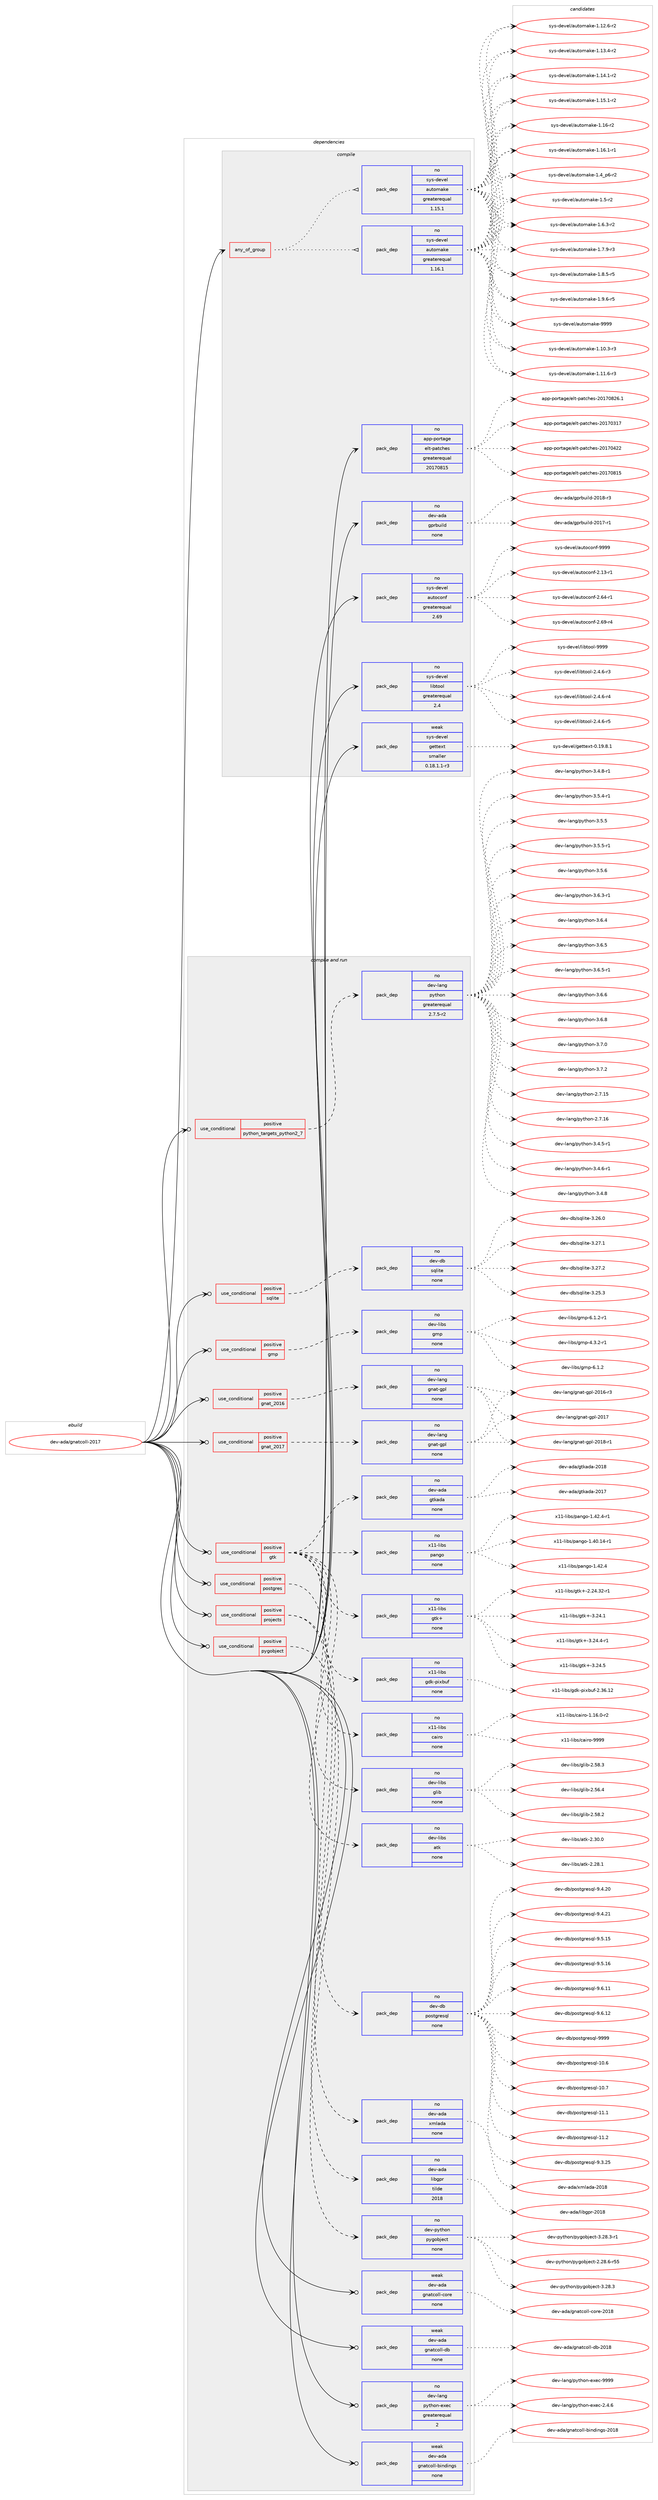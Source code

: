 digraph prolog {

# *************
# Graph options
# *************

newrank=true;
concentrate=true;
compound=true;
graph [rankdir=LR,fontname=Helvetica,fontsize=10,ranksep=1.5];#, ranksep=2.5, nodesep=0.2];
edge  [arrowhead=vee];
node  [fontname=Helvetica,fontsize=10];

# **********
# The ebuild
# **********

subgraph cluster_leftcol {
color=gray;
rank=same;
label=<<i>ebuild</i>>;
id [label="dev-ada/gnatcoll-2017", color=red, width=4, href="../dev-ada/gnatcoll-2017.svg"];
}

# ****************
# The dependencies
# ****************

subgraph cluster_midcol {
color=gray;
label=<<i>dependencies</i>>;
subgraph cluster_compile {
fillcolor="#eeeeee";
style=filled;
label=<<i>compile</i>>;
subgraph any20304 {
dependency1316646 [label=<<TABLE BORDER="0" CELLBORDER="1" CELLSPACING="0" CELLPADDING="4"><TR><TD CELLPADDING="10">any_of_group</TD></TR></TABLE>>, shape=none, color=red];subgraph pack939356 {
dependency1316647 [label=<<TABLE BORDER="0" CELLBORDER="1" CELLSPACING="0" CELLPADDING="4" WIDTH="220"><TR><TD ROWSPAN="6" CELLPADDING="30">pack_dep</TD></TR><TR><TD WIDTH="110">no</TD></TR><TR><TD>sys-devel</TD></TR><TR><TD>automake</TD></TR><TR><TD>greaterequal</TD></TR><TR><TD>1.16.1</TD></TR></TABLE>>, shape=none, color=blue];
}
dependency1316646:e -> dependency1316647:w [weight=20,style="dotted",arrowhead="oinv"];
subgraph pack939357 {
dependency1316648 [label=<<TABLE BORDER="0" CELLBORDER="1" CELLSPACING="0" CELLPADDING="4" WIDTH="220"><TR><TD ROWSPAN="6" CELLPADDING="30">pack_dep</TD></TR><TR><TD WIDTH="110">no</TD></TR><TR><TD>sys-devel</TD></TR><TR><TD>automake</TD></TR><TR><TD>greaterequal</TD></TR><TR><TD>1.15.1</TD></TR></TABLE>>, shape=none, color=blue];
}
dependency1316646:e -> dependency1316648:w [weight=20,style="dotted",arrowhead="oinv"];
}
id:e -> dependency1316646:w [weight=20,style="solid",arrowhead="vee"];
subgraph pack939358 {
dependency1316649 [label=<<TABLE BORDER="0" CELLBORDER="1" CELLSPACING="0" CELLPADDING="4" WIDTH="220"><TR><TD ROWSPAN="6" CELLPADDING="30">pack_dep</TD></TR><TR><TD WIDTH="110">no</TD></TR><TR><TD>app-portage</TD></TR><TR><TD>elt-patches</TD></TR><TR><TD>greaterequal</TD></TR><TR><TD>20170815</TD></TR></TABLE>>, shape=none, color=blue];
}
id:e -> dependency1316649:w [weight=20,style="solid",arrowhead="vee"];
subgraph pack939359 {
dependency1316650 [label=<<TABLE BORDER="0" CELLBORDER="1" CELLSPACING="0" CELLPADDING="4" WIDTH="220"><TR><TD ROWSPAN="6" CELLPADDING="30">pack_dep</TD></TR><TR><TD WIDTH="110">no</TD></TR><TR><TD>dev-ada</TD></TR><TR><TD>gprbuild</TD></TR><TR><TD>none</TD></TR><TR><TD></TD></TR></TABLE>>, shape=none, color=blue];
}
id:e -> dependency1316650:w [weight=20,style="solid",arrowhead="vee"];
subgraph pack939360 {
dependency1316651 [label=<<TABLE BORDER="0" CELLBORDER="1" CELLSPACING="0" CELLPADDING="4" WIDTH="220"><TR><TD ROWSPAN="6" CELLPADDING="30">pack_dep</TD></TR><TR><TD WIDTH="110">no</TD></TR><TR><TD>sys-devel</TD></TR><TR><TD>autoconf</TD></TR><TR><TD>greaterequal</TD></TR><TR><TD>2.69</TD></TR></TABLE>>, shape=none, color=blue];
}
id:e -> dependency1316651:w [weight=20,style="solid",arrowhead="vee"];
subgraph pack939361 {
dependency1316652 [label=<<TABLE BORDER="0" CELLBORDER="1" CELLSPACING="0" CELLPADDING="4" WIDTH="220"><TR><TD ROWSPAN="6" CELLPADDING="30">pack_dep</TD></TR><TR><TD WIDTH="110">no</TD></TR><TR><TD>sys-devel</TD></TR><TR><TD>libtool</TD></TR><TR><TD>greaterequal</TD></TR><TR><TD>2.4</TD></TR></TABLE>>, shape=none, color=blue];
}
id:e -> dependency1316652:w [weight=20,style="solid",arrowhead="vee"];
subgraph pack939362 {
dependency1316653 [label=<<TABLE BORDER="0" CELLBORDER="1" CELLSPACING="0" CELLPADDING="4" WIDTH="220"><TR><TD ROWSPAN="6" CELLPADDING="30">pack_dep</TD></TR><TR><TD WIDTH="110">weak</TD></TR><TR><TD>sys-devel</TD></TR><TR><TD>gettext</TD></TR><TR><TD>smaller</TD></TR><TR><TD>0.18.1.1-r3</TD></TR></TABLE>>, shape=none, color=blue];
}
id:e -> dependency1316653:w [weight=20,style="solid",arrowhead="vee"];
}
subgraph cluster_compileandrun {
fillcolor="#eeeeee";
style=filled;
label=<<i>compile and run</i>>;
subgraph cond356436 {
dependency1316654 [label=<<TABLE BORDER="0" CELLBORDER="1" CELLSPACING="0" CELLPADDING="4"><TR><TD ROWSPAN="3" CELLPADDING="10">use_conditional</TD></TR><TR><TD>positive</TD></TR><TR><TD>gmp</TD></TR></TABLE>>, shape=none, color=red];
subgraph pack939363 {
dependency1316655 [label=<<TABLE BORDER="0" CELLBORDER="1" CELLSPACING="0" CELLPADDING="4" WIDTH="220"><TR><TD ROWSPAN="6" CELLPADDING="30">pack_dep</TD></TR><TR><TD WIDTH="110">no</TD></TR><TR><TD>dev-libs</TD></TR><TR><TD>gmp</TD></TR><TR><TD>none</TD></TR><TR><TD></TD></TR></TABLE>>, shape=none, color=blue];
}
dependency1316654:e -> dependency1316655:w [weight=20,style="dashed",arrowhead="vee"];
}
id:e -> dependency1316654:w [weight=20,style="solid",arrowhead="odotvee"];
subgraph cond356437 {
dependency1316656 [label=<<TABLE BORDER="0" CELLBORDER="1" CELLSPACING="0" CELLPADDING="4"><TR><TD ROWSPAN="3" CELLPADDING="10">use_conditional</TD></TR><TR><TD>positive</TD></TR><TR><TD>gnat_2016</TD></TR></TABLE>>, shape=none, color=red];
subgraph pack939364 {
dependency1316657 [label=<<TABLE BORDER="0" CELLBORDER="1" CELLSPACING="0" CELLPADDING="4" WIDTH="220"><TR><TD ROWSPAN="6" CELLPADDING="30">pack_dep</TD></TR><TR><TD WIDTH="110">no</TD></TR><TR><TD>dev-lang</TD></TR><TR><TD>gnat-gpl</TD></TR><TR><TD>none</TD></TR><TR><TD></TD></TR></TABLE>>, shape=none, color=blue];
}
dependency1316656:e -> dependency1316657:w [weight=20,style="dashed",arrowhead="vee"];
}
id:e -> dependency1316656:w [weight=20,style="solid",arrowhead="odotvee"];
subgraph cond356438 {
dependency1316658 [label=<<TABLE BORDER="0" CELLBORDER="1" CELLSPACING="0" CELLPADDING="4"><TR><TD ROWSPAN="3" CELLPADDING="10">use_conditional</TD></TR><TR><TD>positive</TD></TR><TR><TD>gnat_2017</TD></TR></TABLE>>, shape=none, color=red];
subgraph pack939365 {
dependency1316659 [label=<<TABLE BORDER="0" CELLBORDER="1" CELLSPACING="0" CELLPADDING="4" WIDTH="220"><TR><TD ROWSPAN="6" CELLPADDING="30">pack_dep</TD></TR><TR><TD WIDTH="110">no</TD></TR><TR><TD>dev-lang</TD></TR><TR><TD>gnat-gpl</TD></TR><TR><TD>none</TD></TR><TR><TD></TD></TR></TABLE>>, shape=none, color=blue];
}
dependency1316658:e -> dependency1316659:w [weight=20,style="dashed",arrowhead="vee"];
}
id:e -> dependency1316658:w [weight=20,style="solid",arrowhead="odotvee"];
subgraph cond356439 {
dependency1316660 [label=<<TABLE BORDER="0" CELLBORDER="1" CELLSPACING="0" CELLPADDING="4"><TR><TD ROWSPAN="3" CELLPADDING="10">use_conditional</TD></TR><TR><TD>positive</TD></TR><TR><TD>gtk</TD></TR></TABLE>>, shape=none, color=red];
subgraph pack939366 {
dependency1316661 [label=<<TABLE BORDER="0" CELLBORDER="1" CELLSPACING="0" CELLPADDING="4" WIDTH="220"><TR><TD ROWSPAN="6" CELLPADDING="30">pack_dep</TD></TR><TR><TD WIDTH="110">no</TD></TR><TR><TD>dev-ada</TD></TR><TR><TD>gtkada</TD></TR><TR><TD>none</TD></TR><TR><TD></TD></TR></TABLE>>, shape=none, color=blue];
}
dependency1316660:e -> dependency1316661:w [weight=20,style="dashed",arrowhead="vee"];
subgraph pack939367 {
dependency1316662 [label=<<TABLE BORDER="0" CELLBORDER="1" CELLSPACING="0" CELLPADDING="4" WIDTH="220"><TR><TD ROWSPAN="6" CELLPADDING="30">pack_dep</TD></TR><TR><TD WIDTH="110">no</TD></TR><TR><TD>dev-libs</TD></TR><TR><TD>atk</TD></TR><TR><TD>none</TD></TR><TR><TD></TD></TR></TABLE>>, shape=none, color=blue];
}
dependency1316660:e -> dependency1316662:w [weight=20,style="dashed",arrowhead="vee"];
subgraph pack939368 {
dependency1316663 [label=<<TABLE BORDER="0" CELLBORDER="1" CELLSPACING="0" CELLPADDING="4" WIDTH="220"><TR><TD ROWSPAN="6" CELLPADDING="30">pack_dep</TD></TR><TR><TD WIDTH="110">no</TD></TR><TR><TD>dev-libs</TD></TR><TR><TD>glib</TD></TR><TR><TD>none</TD></TR><TR><TD></TD></TR></TABLE>>, shape=none, color=blue];
}
dependency1316660:e -> dependency1316663:w [weight=20,style="dashed",arrowhead="vee"];
subgraph pack939369 {
dependency1316664 [label=<<TABLE BORDER="0" CELLBORDER="1" CELLSPACING="0" CELLPADDING="4" WIDTH="220"><TR><TD ROWSPAN="6" CELLPADDING="30">pack_dep</TD></TR><TR><TD WIDTH="110">no</TD></TR><TR><TD>x11-libs</TD></TR><TR><TD>cairo</TD></TR><TR><TD>none</TD></TR><TR><TD></TD></TR></TABLE>>, shape=none, color=blue];
}
dependency1316660:e -> dependency1316664:w [weight=20,style="dashed",arrowhead="vee"];
subgraph pack939370 {
dependency1316665 [label=<<TABLE BORDER="0" CELLBORDER="1" CELLSPACING="0" CELLPADDING="4" WIDTH="220"><TR><TD ROWSPAN="6" CELLPADDING="30">pack_dep</TD></TR><TR><TD WIDTH="110">no</TD></TR><TR><TD>x11-libs</TD></TR><TR><TD>gdk-pixbuf</TD></TR><TR><TD>none</TD></TR><TR><TD></TD></TR></TABLE>>, shape=none, color=blue];
}
dependency1316660:e -> dependency1316665:w [weight=20,style="dashed",arrowhead="vee"];
subgraph pack939371 {
dependency1316666 [label=<<TABLE BORDER="0" CELLBORDER="1" CELLSPACING="0" CELLPADDING="4" WIDTH="220"><TR><TD ROWSPAN="6" CELLPADDING="30">pack_dep</TD></TR><TR><TD WIDTH="110">no</TD></TR><TR><TD>x11-libs</TD></TR><TR><TD>gtk+</TD></TR><TR><TD>none</TD></TR><TR><TD></TD></TR></TABLE>>, shape=none, color=blue];
}
dependency1316660:e -> dependency1316666:w [weight=20,style="dashed",arrowhead="vee"];
subgraph pack939372 {
dependency1316667 [label=<<TABLE BORDER="0" CELLBORDER="1" CELLSPACING="0" CELLPADDING="4" WIDTH="220"><TR><TD ROWSPAN="6" CELLPADDING="30">pack_dep</TD></TR><TR><TD WIDTH="110">no</TD></TR><TR><TD>x11-libs</TD></TR><TR><TD>pango</TD></TR><TR><TD>none</TD></TR><TR><TD></TD></TR></TABLE>>, shape=none, color=blue];
}
dependency1316660:e -> dependency1316667:w [weight=20,style="dashed",arrowhead="vee"];
}
id:e -> dependency1316660:w [weight=20,style="solid",arrowhead="odotvee"];
subgraph cond356440 {
dependency1316668 [label=<<TABLE BORDER="0" CELLBORDER="1" CELLSPACING="0" CELLPADDING="4"><TR><TD ROWSPAN="3" CELLPADDING="10">use_conditional</TD></TR><TR><TD>positive</TD></TR><TR><TD>postgres</TD></TR></TABLE>>, shape=none, color=red];
subgraph pack939373 {
dependency1316669 [label=<<TABLE BORDER="0" CELLBORDER="1" CELLSPACING="0" CELLPADDING="4" WIDTH="220"><TR><TD ROWSPAN="6" CELLPADDING="30">pack_dep</TD></TR><TR><TD WIDTH="110">no</TD></TR><TR><TD>dev-db</TD></TR><TR><TD>postgresql</TD></TR><TR><TD>none</TD></TR><TR><TD></TD></TR></TABLE>>, shape=none, color=blue];
}
dependency1316668:e -> dependency1316669:w [weight=20,style="dashed",arrowhead="vee"];
}
id:e -> dependency1316668:w [weight=20,style="solid",arrowhead="odotvee"];
subgraph cond356441 {
dependency1316670 [label=<<TABLE BORDER="0" CELLBORDER="1" CELLSPACING="0" CELLPADDING="4"><TR><TD ROWSPAN="3" CELLPADDING="10">use_conditional</TD></TR><TR><TD>positive</TD></TR><TR><TD>projects</TD></TR></TABLE>>, shape=none, color=red];
subgraph pack939374 {
dependency1316671 [label=<<TABLE BORDER="0" CELLBORDER="1" CELLSPACING="0" CELLPADDING="4" WIDTH="220"><TR><TD ROWSPAN="6" CELLPADDING="30">pack_dep</TD></TR><TR><TD WIDTH="110">no</TD></TR><TR><TD>dev-ada</TD></TR><TR><TD>libgpr</TD></TR><TR><TD>tilde</TD></TR><TR><TD>2018</TD></TR></TABLE>>, shape=none, color=blue];
}
dependency1316670:e -> dependency1316671:w [weight=20,style="dashed",arrowhead="vee"];
subgraph pack939375 {
dependency1316672 [label=<<TABLE BORDER="0" CELLBORDER="1" CELLSPACING="0" CELLPADDING="4" WIDTH="220"><TR><TD ROWSPAN="6" CELLPADDING="30">pack_dep</TD></TR><TR><TD WIDTH="110">no</TD></TR><TR><TD>dev-ada</TD></TR><TR><TD>xmlada</TD></TR><TR><TD>none</TD></TR><TR><TD></TD></TR></TABLE>>, shape=none, color=blue];
}
dependency1316670:e -> dependency1316672:w [weight=20,style="dashed",arrowhead="vee"];
}
id:e -> dependency1316670:w [weight=20,style="solid",arrowhead="odotvee"];
subgraph cond356442 {
dependency1316673 [label=<<TABLE BORDER="0" CELLBORDER="1" CELLSPACING="0" CELLPADDING="4"><TR><TD ROWSPAN="3" CELLPADDING="10">use_conditional</TD></TR><TR><TD>positive</TD></TR><TR><TD>pygobject</TD></TR></TABLE>>, shape=none, color=red];
subgraph pack939376 {
dependency1316674 [label=<<TABLE BORDER="0" CELLBORDER="1" CELLSPACING="0" CELLPADDING="4" WIDTH="220"><TR><TD ROWSPAN="6" CELLPADDING="30">pack_dep</TD></TR><TR><TD WIDTH="110">no</TD></TR><TR><TD>dev-python</TD></TR><TR><TD>pygobject</TD></TR><TR><TD>none</TD></TR><TR><TD></TD></TR></TABLE>>, shape=none, color=blue];
}
dependency1316673:e -> dependency1316674:w [weight=20,style="dashed",arrowhead="vee"];
}
id:e -> dependency1316673:w [weight=20,style="solid",arrowhead="odotvee"];
subgraph cond356443 {
dependency1316675 [label=<<TABLE BORDER="0" CELLBORDER="1" CELLSPACING="0" CELLPADDING="4"><TR><TD ROWSPAN="3" CELLPADDING="10">use_conditional</TD></TR><TR><TD>positive</TD></TR><TR><TD>python_targets_python2_7</TD></TR></TABLE>>, shape=none, color=red];
subgraph pack939377 {
dependency1316676 [label=<<TABLE BORDER="0" CELLBORDER="1" CELLSPACING="0" CELLPADDING="4" WIDTH="220"><TR><TD ROWSPAN="6" CELLPADDING="30">pack_dep</TD></TR><TR><TD WIDTH="110">no</TD></TR><TR><TD>dev-lang</TD></TR><TR><TD>python</TD></TR><TR><TD>greaterequal</TD></TR><TR><TD>2.7.5-r2</TD></TR></TABLE>>, shape=none, color=blue];
}
dependency1316675:e -> dependency1316676:w [weight=20,style="dashed",arrowhead="vee"];
}
id:e -> dependency1316675:w [weight=20,style="solid",arrowhead="odotvee"];
subgraph cond356444 {
dependency1316677 [label=<<TABLE BORDER="0" CELLBORDER="1" CELLSPACING="0" CELLPADDING="4"><TR><TD ROWSPAN="3" CELLPADDING="10">use_conditional</TD></TR><TR><TD>positive</TD></TR><TR><TD>sqlite</TD></TR></TABLE>>, shape=none, color=red];
subgraph pack939378 {
dependency1316678 [label=<<TABLE BORDER="0" CELLBORDER="1" CELLSPACING="0" CELLPADDING="4" WIDTH="220"><TR><TD ROWSPAN="6" CELLPADDING="30">pack_dep</TD></TR><TR><TD WIDTH="110">no</TD></TR><TR><TD>dev-db</TD></TR><TR><TD>sqlite</TD></TR><TR><TD>none</TD></TR><TR><TD></TD></TR></TABLE>>, shape=none, color=blue];
}
dependency1316677:e -> dependency1316678:w [weight=20,style="dashed",arrowhead="vee"];
}
id:e -> dependency1316677:w [weight=20,style="solid",arrowhead="odotvee"];
subgraph pack939379 {
dependency1316679 [label=<<TABLE BORDER="0" CELLBORDER="1" CELLSPACING="0" CELLPADDING="4" WIDTH="220"><TR><TD ROWSPAN="6" CELLPADDING="30">pack_dep</TD></TR><TR><TD WIDTH="110">no</TD></TR><TR><TD>dev-lang</TD></TR><TR><TD>python-exec</TD></TR><TR><TD>greaterequal</TD></TR><TR><TD>2</TD></TR></TABLE>>, shape=none, color=blue];
}
id:e -> dependency1316679:w [weight=20,style="solid",arrowhead="odotvee"];
subgraph pack939380 {
dependency1316680 [label=<<TABLE BORDER="0" CELLBORDER="1" CELLSPACING="0" CELLPADDING="4" WIDTH="220"><TR><TD ROWSPAN="6" CELLPADDING="30">pack_dep</TD></TR><TR><TD WIDTH="110">weak</TD></TR><TR><TD>dev-ada</TD></TR><TR><TD>gnatcoll-bindings</TD></TR><TR><TD>none</TD></TR><TR><TD></TD></TR></TABLE>>, shape=none, color=blue];
}
id:e -> dependency1316680:w [weight=20,style="solid",arrowhead="odotvee"];
subgraph pack939381 {
dependency1316681 [label=<<TABLE BORDER="0" CELLBORDER="1" CELLSPACING="0" CELLPADDING="4" WIDTH="220"><TR><TD ROWSPAN="6" CELLPADDING="30">pack_dep</TD></TR><TR><TD WIDTH="110">weak</TD></TR><TR><TD>dev-ada</TD></TR><TR><TD>gnatcoll-core</TD></TR><TR><TD>none</TD></TR><TR><TD></TD></TR></TABLE>>, shape=none, color=blue];
}
id:e -> dependency1316681:w [weight=20,style="solid",arrowhead="odotvee"];
subgraph pack939382 {
dependency1316682 [label=<<TABLE BORDER="0" CELLBORDER="1" CELLSPACING="0" CELLPADDING="4" WIDTH="220"><TR><TD ROWSPAN="6" CELLPADDING="30">pack_dep</TD></TR><TR><TD WIDTH="110">weak</TD></TR><TR><TD>dev-ada</TD></TR><TR><TD>gnatcoll-db</TD></TR><TR><TD>none</TD></TR><TR><TD></TD></TR></TABLE>>, shape=none, color=blue];
}
id:e -> dependency1316682:w [weight=20,style="solid",arrowhead="odotvee"];
}
subgraph cluster_run {
fillcolor="#eeeeee";
style=filled;
label=<<i>run</i>>;
}
}

# **************
# The candidates
# **************

subgraph cluster_choices {
rank=same;
color=gray;
label=<<i>candidates</i>>;

subgraph choice939356 {
color=black;
nodesep=1;
choice11512111545100101118101108479711711611110997107101454946494846514511451 [label="sys-devel/automake-1.10.3-r3", color=red, width=4,href="../sys-devel/automake-1.10.3-r3.svg"];
choice11512111545100101118101108479711711611110997107101454946494946544511451 [label="sys-devel/automake-1.11.6-r3", color=red, width=4,href="../sys-devel/automake-1.11.6-r3.svg"];
choice11512111545100101118101108479711711611110997107101454946495046544511450 [label="sys-devel/automake-1.12.6-r2", color=red, width=4,href="../sys-devel/automake-1.12.6-r2.svg"];
choice11512111545100101118101108479711711611110997107101454946495146524511450 [label="sys-devel/automake-1.13.4-r2", color=red, width=4,href="../sys-devel/automake-1.13.4-r2.svg"];
choice11512111545100101118101108479711711611110997107101454946495246494511450 [label="sys-devel/automake-1.14.1-r2", color=red, width=4,href="../sys-devel/automake-1.14.1-r2.svg"];
choice11512111545100101118101108479711711611110997107101454946495346494511450 [label="sys-devel/automake-1.15.1-r2", color=red, width=4,href="../sys-devel/automake-1.15.1-r2.svg"];
choice1151211154510010111810110847971171161111099710710145494649544511450 [label="sys-devel/automake-1.16-r2", color=red, width=4,href="../sys-devel/automake-1.16-r2.svg"];
choice11512111545100101118101108479711711611110997107101454946495446494511449 [label="sys-devel/automake-1.16.1-r1", color=red, width=4,href="../sys-devel/automake-1.16.1-r1.svg"];
choice115121115451001011181011084797117116111109971071014549465295112544511450 [label="sys-devel/automake-1.4_p6-r2", color=red, width=4,href="../sys-devel/automake-1.4_p6-r2.svg"];
choice11512111545100101118101108479711711611110997107101454946534511450 [label="sys-devel/automake-1.5-r2", color=red, width=4,href="../sys-devel/automake-1.5-r2.svg"];
choice115121115451001011181011084797117116111109971071014549465446514511450 [label="sys-devel/automake-1.6.3-r2", color=red, width=4,href="../sys-devel/automake-1.6.3-r2.svg"];
choice115121115451001011181011084797117116111109971071014549465546574511451 [label="sys-devel/automake-1.7.9-r3", color=red, width=4,href="../sys-devel/automake-1.7.9-r3.svg"];
choice115121115451001011181011084797117116111109971071014549465646534511453 [label="sys-devel/automake-1.8.5-r5", color=red, width=4,href="../sys-devel/automake-1.8.5-r5.svg"];
choice115121115451001011181011084797117116111109971071014549465746544511453 [label="sys-devel/automake-1.9.6-r5", color=red, width=4,href="../sys-devel/automake-1.9.6-r5.svg"];
choice115121115451001011181011084797117116111109971071014557575757 [label="sys-devel/automake-9999", color=red, width=4,href="../sys-devel/automake-9999.svg"];
dependency1316647:e -> choice11512111545100101118101108479711711611110997107101454946494846514511451:w [style=dotted,weight="100"];
dependency1316647:e -> choice11512111545100101118101108479711711611110997107101454946494946544511451:w [style=dotted,weight="100"];
dependency1316647:e -> choice11512111545100101118101108479711711611110997107101454946495046544511450:w [style=dotted,weight="100"];
dependency1316647:e -> choice11512111545100101118101108479711711611110997107101454946495146524511450:w [style=dotted,weight="100"];
dependency1316647:e -> choice11512111545100101118101108479711711611110997107101454946495246494511450:w [style=dotted,weight="100"];
dependency1316647:e -> choice11512111545100101118101108479711711611110997107101454946495346494511450:w [style=dotted,weight="100"];
dependency1316647:e -> choice1151211154510010111810110847971171161111099710710145494649544511450:w [style=dotted,weight="100"];
dependency1316647:e -> choice11512111545100101118101108479711711611110997107101454946495446494511449:w [style=dotted,weight="100"];
dependency1316647:e -> choice115121115451001011181011084797117116111109971071014549465295112544511450:w [style=dotted,weight="100"];
dependency1316647:e -> choice11512111545100101118101108479711711611110997107101454946534511450:w [style=dotted,weight="100"];
dependency1316647:e -> choice115121115451001011181011084797117116111109971071014549465446514511450:w [style=dotted,weight="100"];
dependency1316647:e -> choice115121115451001011181011084797117116111109971071014549465546574511451:w [style=dotted,weight="100"];
dependency1316647:e -> choice115121115451001011181011084797117116111109971071014549465646534511453:w [style=dotted,weight="100"];
dependency1316647:e -> choice115121115451001011181011084797117116111109971071014549465746544511453:w [style=dotted,weight="100"];
dependency1316647:e -> choice115121115451001011181011084797117116111109971071014557575757:w [style=dotted,weight="100"];
}
subgraph choice939357 {
color=black;
nodesep=1;
choice11512111545100101118101108479711711611110997107101454946494846514511451 [label="sys-devel/automake-1.10.3-r3", color=red, width=4,href="../sys-devel/automake-1.10.3-r3.svg"];
choice11512111545100101118101108479711711611110997107101454946494946544511451 [label="sys-devel/automake-1.11.6-r3", color=red, width=4,href="../sys-devel/automake-1.11.6-r3.svg"];
choice11512111545100101118101108479711711611110997107101454946495046544511450 [label="sys-devel/automake-1.12.6-r2", color=red, width=4,href="../sys-devel/automake-1.12.6-r2.svg"];
choice11512111545100101118101108479711711611110997107101454946495146524511450 [label="sys-devel/automake-1.13.4-r2", color=red, width=4,href="../sys-devel/automake-1.13.4-r2.svg"];
choice11512111545100101118101108479711711611110997107101454946495246494511450 [label="sys-devel/automake-1.14.1-r2", color=red, width=4,href="../sys-devel/automake-1.14.1-r2.svg"];
choice11512111545100101118101108479711711611110997107101454946495346494511450 [label="sys-devel/automake-1.15.1-r2", color=red, width=4,href="../sys-devel/automake-1.15.1-r2.svg"];
choice1151211154510010111810110847971171161111099710710145494649544511450 [label="sys-devel/automake-1.16-r2", color=red, width=4,href="../sys-devel/automake-1.16-r2.svg"];
choice11512111545100101118101108479711711611110997107101454946495446494511449 [label="sys-devel/automake-1.16.1-r1", color=red, width=4,href="../sys-devel/automake-1.16.1-r1.svg"];
choice115121115451001011181011084797117116111109971071014549465295112544511450 [label="sys-devel/automake-1.4_p6-r2", color=red, width=4,href="../sys-devel/automake-1.4_p6-r2.svg"];
choice11512111545100101118101108479711711611110997107101454946534511450 [label="sys-devel/automake-1.5-r2", color=red, width=4,href="../sys-devel/automake-1.5-r2.svg"];
choice115121115451001011181011084797117116111109971071014549465446514511450 [label="sys-devel/automake-1.6.3-r2", color=red, width=4,href="../sys-devel/automake-1.6.3-r2.svg"];
choice115121115451001011181011084797117116111109971071014549465546574511451 [label="sys-devel/automake-1.7.9-r3", color=red, width=4,href="../sys-devel/automake-1.7.9-r3.svg"];
choice115121115451001011181011084797117116111109971071014549465646534511453 [label="sys-devel/automake-1.8.5-r5", color=red, width=4,href="../sys-devel/automake-1.8.5-r5.svg"];
choice115121115451001011181011084797117116111109971071014549465746544511453 [label="sys-devel/automake-1.9.6-r5", color=red, width=4,href="../sys-devel/automake-1.9.6-r5.svg"];
choice115121115451001011181011084797117116111109971071014557575757 [label="sys-devel/automake-9999", color=red, width=4,href="../sys-devel/automake-9999.svg"];
dependency1316648:e -> choice11512111545100101118101108479711711611110997107101454946494846514511451:w [style=dotted,weight="100"];
dependency1316648:e -> choice11512111545100101118101108479711711611110997107101454946494946544511451:w [style=dotted,weight="100"];
dependency1316648:e -> choice11512111545100101118101108479711711611110997107101454946495046544511450:w [style=dotted,weight="100"];
dependency1316648:e -> choice11512111545100101118101108479711711611110997107101454946495146524511450:w [style=dotted,weight="100"];
dependency1316648:e -> choice11512111545100101118101108479711711611110997107101454946495246494511450:w [style=dotted,weight="100"];
dependency1316648:e -> choice11512111545100101118101108479711711611110997107101454946495346494511450:w [style=dotted,weight="100"];
dependency1316648:e -> choice1151211154510010111810110847971171161111099710710145494649544511450:w [style=dotted,weight="100"];
dependency1316648:e -> choice11512111545100101118101108479711711611110997107101454946495446494511449:w [style=dotted,weight="100"];
dependency1316648:e -> choice115121115451001011181011084797117116111109971071014549465295112544511450:w [style=dotted,weight="100"];
dependency1316648:e -> choice11512111545100101118101108479711711611110997107101454946534511450:w [style=dotted,weight="100"];
dependency1316648:e -> choice115121115451001011181011084797117116111109971071014549465446514511450:w [style=dotted,weight="100"];
dependency1316648:e -> choice115121115451001011181011084797117116111109971071014549465546574511451:w [style=dotted,weight="100"];
dependency1316648:e -> choice115121115451001011181011084797117116111109971071014549465646534511453:w [style=dotted,weight="100"];
dependency1316648:e -> choice115121115451001011181011084797117116111109971071014549465746544511453:w [style=dotted,weight="100"];
dependency1316648:e -> choice115121115451001011181011084797117116111109971071014557575757:w [style=dotted,weight="100"];
}
subgraph choice939358 {
color=black;
nodesep=1;
choice97112112451121111141169710310147101108116451129711699104101115455048495548514955 [label="app-portage/elt-patches-20170317", color=red, width=4,href="../app-portage/elt-patches-20170317.svg"];
choice97112112451121111141169710310147101108116451129711699104101115455048495548525050 [label="app-portage/elt-patches-20170422", color=red, width=4,href="../app-portage/elt-patches-20170422.svg"];
choice97112112451121111141169710310147101108116451129711699104101115455048495548564953 [label="app-portage/elt-patches-20170815", color=red, width=4,href="../app-portage/elt-patches-20170815.svg"];
choice971121124511211111411697103101471011081164511297116991041011154550484955485650544649 [label="app-portage/elt-patches-20170826.1", color=red, width=4,href="../app-portage/elt-patches-20170826.1.svg"];
dependency1316649:e -> choice97112112451121111141169710310147101108116451129711699104101115455048495548514955:w [style=dotted,weight="100"];
dependency1316649:e -> choice97112112451121111141169710310147101108116451129711699104101115455048495548525050:w [style=dotted,weight="100"];
dependency1316649:e -> choice97112112451121111141169710310147101108116451129711699104101115455048495548564953:w [style=dotted,weight="100"];
dependency1316649:e -> choice971121124511211111411697103101471011081164511297116991041011154550484955485650544649:w [style=dotted,weight="100"];
}
subgraph choice939359 {
color=black;
nodesep=1;
choice100101118459710097471031121149811710510810045504849554511449 [label="dev-ada/gprbuild-2017-r1", color=red, width=4,href="../dev-ada/gprbuild-2017-r1.svg"];
choice100101118459710097471031121149811710510810045504849564511451 [label="dev-ada/gprbuild-2018-r3", color=red, width=4,href="../dev-ada/gprbuild-2018-r3.svg"];
dependency1316650:e -> choice100101118459710097471031121149811710510810045504849554511449:w [style=dotted,weight="100"];
dependency1316650:e -> choice100101118459710097471031121149811710510810045504849564511451:w [style=dotted,weight="100"];
}
subgraph choice939360 {
color=black;
nodesep=1;
choice1151211154510010111810110847971171161119911111010245504649514511449 [label="sys-devel/autoconf-2.13-r1", color=red, width=4,href="../sys-devel/autoconf-2.13-r1.svg"];
choice1151211154510010111810110847971171161119911111010245504654524511449 [label="sys-devel/autoconf-2.64-r1", color=red, width=4,href="../sys-devel/autoconf-2.64-r1.svg"];
choice1151211154510010111810110847971171161119911111010245504654574511452 [label="sys-devel/autoconf-2.69-r4", color=red, width=4,href="../sys-devel/autoconf-2.69-r4.svg"];
choice115121115451001011181011084797117116111991111101024557575757 [label="sys-devel/autoconf-9999", color=red, width=4,href="../sys-devel/autoconf-9999.svg"];
dependency1316651:e -> choice1151211154510010111810110847971171161119911111010245504649514511449:w [style=dotted,weight="100"];
dependency1316651:e -> choice1151211154510010111810110847971171161119911111010245504654524511449:w [style=dotted,weight="100"];
dependency1316651:e -> choice1151211154510010111810110847971171161119911111010245504654574511452:w [style=dotted,weight="100"];
dependency1316651:e -> choice115121115451001011181011084797117116111991111101024557575757:w [style=dotted,weight="100"];
}
subgraph choice939361 {
color=black;
nodesep=1;
choice1151211154510010111810110847108105981161111111084550465246544511451 [label="sys-devel/libtool-2.4.6-r3", color=red, width=4,href="../sys-devel/libtool-2.4.6-r3.svg"];
choice1151211154510010111810110847108105981161111111084550465246544511452 [label="sys-devel/libtool-2.4.6-r4", color=red, width=4,href="../sys-devel/libtool-2.4.6-r4.svg"];
choice1151211154510010111810110847108105981161111111084550465246544511453 [label="sys-devel/libtool-2.4.6-r5", color=red, width=4,href="../sys-devel/libtool-2.4.6-r5.svg"];
choice1151211154510010111810110847108105981161111111084557575757 [label="sys-devel/libtool-9999", color=red, width=4,href="../sys-devel/libtool-9999.svg"];
dependency1316652:e -> choice1151211154510010111810110847108105981161111111084550465246544511451:w [style=dotted,weight="100"];
dependency1316652:e -> choice1151211154510010111810110847108105981161111111084550465246544511452:w [style=dotted,weight="100"];
dependency1316652:e -> choice1151211154510010111810110847108105981161111111084550465246544511453:w [style=dotted,weight="100"];
dependency1316652:e -> choice1151211154510010111810110847108105981161111111084557575757:w [style=dotted,weight="100"];
}
subgraph choice939362 {
color=black;
nodesep=1;
choice1151211154510010111810110847103101116116101120116454846495746564649 [label="sys-devel/gettext-0.19.8.1", color=red, width=4,href="../sys-devel/gettext-0.19.8.1.svg"];
dependency1316653:e -> choice1151211154510010111810110847103101116116101120116454846495746564649:w [style=dotted,weight="100"];
}
subgraph choice939363 {
color=black;
nodesep=1;
choice1001011184510810598115471031091124552465146504511449 [label="dev-libs/gmp-4.3.2-r1", color=red, width=4,href="../dev-libs/gmp-4.3.2-r1.svg"];
choice100101118451081059811547103109112455446494650 [label="dev-libs/gmp-6.1.2", color=red, width=4,href="../dev-libs/gmp-6.1.2.svg"];
choice1001011184510810598115471031091124554464946504511449 [label="dev-libs/gmp-6.1.2-r1", color=red, width=4,href="../dev-libs/gmp-6.1.2-r1.svg"];
dependency1316655:e -> choice1001011184510810598115471031091124552465146504511449:w [style=dotted,weight="100"];
dependency1316655:e -> choice100101118451081059811547103109112455446494650:w [style=dotted,weight="100"];
dependency1316655:e -> choice1001011184510810598115471031091124554464946504511449:w [style=dotted,weight="100"];
}
subgraph choice939364 {
color=black;
nodesep=1;
choice100101118451089711010347103110971164510311210845504849544511451 [label="dev-lang/gnat-gpl-2016-r3", color=red, width=4,href="../dev-lang/gnat-gpl-2016-r3.svg"];
choice10010111845108971101034710311097116451031121084550484955 [label="dev-lang/gnat-gpl-2017", color=red, width=4,href="../dev-lang/gnat-gpl-2017.svg"];
choice100101118451089711010347103110971164510311210845504849564511449 [label="dev-lang/gnat-gpl-2018-r1", color=red, width=4,href="../dev-lang/gnat-gpl-2018-r1.svg"];
dependency1316657:e -> choice100101118451089711010347103110971164510311210845504849544511451:w [style=dotted,weight="100"];
dependency1316657:e -> choice10010111845108971101034710311097116451031121084550484955:w [style=dotted,weight="100"];
dependency1316657:e -> choice100101118451089711010347103110971164510311210845504849564511449:w [style=dotted,weight="100"];
}
subgraph choice939365 {
color=black;
nodesep=1;
choice100101118451089711010347103110971164510311210845504849544511451 [label="dev-lang/gnat-gpl-2016-r3", color=red, width=4,href="../dev-lang/gnat-gpl-2016-r3.svg"];
choice10010111845108971101034710311097116451031121084550484955 [label="dev-lang/gnat-gpl-2017", color=red, width=4,href="../dev-lang/gnat-gpl-2017.svg"];
choice100101118451089711010347103110971164510311210845504849564511449 [label="dev-lang/gnat-gpl-2018-r1", color=red, width=4,href="../dev-lang/gnat-gpl-2018-r1.svg"];
dependency1316659:e -> choice100101118451089711010347103110971164510311210845504849544511451:w [style=dotted,weight="100"];
dependency1316659:e -> choice10010111845108971101034710311097116451031121084550484955:w [style=dotted,weight="100"];
dependency1316659:e -> choice100101118451089711010347103110971164510311210845504849564511449:w [style=dotted,weight="100"];
}
subgraph choice939366 {
color=black;
nodesep=1;
choice1001011184597100974710311610797100974550484955 [label="dev-ada/gtkada-2017", color=red, width=4,href="../dev-ada/gtkada-2017.svg"];
choice1001011184597100974710311610797100974550484956 [label="dev-ada/gtkada-2018", color=red, width=4,href="../dev-ada/gtkada-2018.svg"];
dependency1316661:e -> choice1001011184597100974710311610797100974550484955:w [style=dotted,weight="100"];
dependency1316661:e -> choice1001011184597100974710311610797100974550484956:w [style=dotted,weight="100"];
}
subgraph choice939367 {
color=black;
nodesep=1;
choice1001011184510810598115479711610745504650564649 [label="dev-libs/atk-2.28.1", color=red, width=4,href="../dev-libs/atk-2.28.1.svg"];
choice1001011184510810598115479711610745504651484648 [label="dev-libs/atk-2.30.0", color=red, width=4,href="../dev-libs/atk-2.30.0.svg"];
dependency1316662:e -> choice1001011184510810598115479711610745504650564649:w [style=dotted,weight="100"];
dependency1316662:e -> choice1001011184510810598115479711610745504651484648:w [style=dotted,weight="100"];
}
subgraph choice939368 {
color=black;
nodesep=1;
choice1001011184510810598115471031081059845504653544652 [label="dev-libs/glib-2.56.4", color=red, width=4,href="../dev-libs/glib-2.56.4.svg"];
choice1001011184510810598115471031081059845504653564650 [label="dev-libs/glib-2.58.2", color=red, width=4,href="../dev-libs/glib-2.58.2.svg"];
choice1001011184510810598115471031081059845504653564651 [label="dev-libs/glib-2.58.3", color=red, width=4,href="../dev-libs/glib-2.58.3.svg"];
dependency1316663:e -> choice1001011184510810598115471031081059845504653544652:w [style=dotted,weight="100"];
dependency1316663:e -> choice1001011184510810598115471031081059845504653564650:w [style=dotted,weight="100"];
dependency1316663:e -> choice1001011184510810598115471031081059845504653564651:w [style=dotted,weight="100"];
}
subgraph choice939369 {
color=black;
nodesep=1;
choice12049494510810598115479997105114111454946495446484511450 [label="x11-libs/cairo-1.16.0-r2", color=red, width=4,href="../x11-libs/cairo-1.16.0-r2.svg"];
choice120494945108105981154799971051141114557575757 [label="x11-libs/cairo-9999", color=red, width=4,href="../x11-libs/cairo-9999.svg"];
dependency1316664:e -> choice12049494510810598115479997105114111454946495446484511450:w [style=dotted,weight="100"];
dependency1316664:e -> choice120494945108105981154799971051141114557575757:w [style=dotted,weight="100"];
}
subgraph choice939370 {
color=black;
nodesep=1;
choice120494945108105981154710310010745112105120981171024550465154464950 [label="x11-libs/gdk-pixbuf-2.36.12", color=red, width=4,href="../x11-libs/gdk-pixbuf-2.36.12.svg"];
dependency1316665:e -> choice120494945108105981154710310010745112105120981171024550465154464950:w [style=dotted,weight="100"];
}
subgraph choice939371 {
color=black;
nodesep=1;
choice12049494510810598115471031161074345504650524651504511449 [label="x11-libs/gtk+-2.24.32-r1", color=red, width=4,href="../x11-libs/gtk+-2.24.32-r1.svg"];
choice12049494510810598115471031161074345514650524649 [label="x11-libs/gtk+-3.24.1", color=red, width=4,href="../x11-libs/gtk+-3.24.1.svg"];
choice120494945108105981154710311610743455146505246524511449 [label="x11-libs/gtk+-3.24.4-r1", color=red, width=4,href="../x11-libs/gtk+-3.24.4-r1.svg"];
choice12049494510810598115471031161074345514650524653 [label="x11-libs/gtk+-3.24.5", color=red, width=4,href="../x11-libs/gtk+-3.24.5.svg"];
dependency1316666:e -> choice12049494510810598115471031161074345504650524651504511449:w [style=dotted,weight="100"];
dependency1316666:e -> choice12049494510810598115471031161074345514650524649:w [style=dotted,weight="100"];
dependency1316666:e -> choice120494945108105981154710311610743455146505246524511449:w [style=dotted,weight="100"];
dependency1316666:e -> choice12049494510810598115471031161074345514650524653:w [style=dotted,weight="100"];
}
subgraph choice939372 {
color=black;
nodesep=1;
choice12049494510810598115471129711010311145494652484649524511449 [label="x11-libs/pango-1.40.14-r1", color=red, width=4,href="../x11-libs/pango-1.40.14-r1.svg"];
choice12049494510810598115471129711010311145494652504652 [label="x11-libs/pango-1.42.4", color=red, width=4,href="../x11-libs/pango-1.42.4.svg"];
choice120494945108105981154711297110103111454946525046524511449 [label="x11-libs/pango-1.42.4-r1", color=red, width=4,href="../x11-libs/pango-1.42.4-r1.svg"];
dependency1316667:e -> choice12049494510810598115471129711010311145494652484649524511449:w [style=dotted,weight="100"];
dependency1316667:e -> choice12049494510810598115471129711010311145494652504652:w [style=dotted,weight="100"];
dependency1316667:e -> choice120494945108105981154711297110103111454946525046524511449:w [style=dotted,weight="100"];
}
subgraph choice939373 {
color=black;
nodesep=1;
choice1001011184510098471121111151161031141011151131084549484654 [label="dev-db/postgresql-10.6", color=red, width=4,href="../dev-db/postgresql-10.6.svg"];
choice1001011184510098471121111151161031141011151131084549484655 [label="dev-db/postgresql-10.7", color=red, width=4,href="../dev-db/postgresql-10.7.svg"];
choice1001011184510098471121111151161031141011151131084549494649 [label="dev-db/postgresql-11.1", color=red, width=4,href="../dev-db/postgresql-11.1.svg"];
choice1001011184510098471121111151161031141011151131084549494650 [label="dev-db/postgresql-11.2", color=red, width=4,href="../dev-db/postgresql-11.2.svg"];
choice10010111845100984711211111511610311410111511310845574651465053 [label="dev-db/postgresql-9.3.25", color=red, width=4,href="../dev-db/postgresql-9.3.25.svg"];
choice10010111845100984711211111511610311410111511310845574652465048 [label="dev-db/postgresql-9.4.20", color=red, width=4,href="../dev-db/postgresql-9.4.20.svg"];
choice10010111845100984711211111511610311410111511310845574652465049 [label="dev-db/postgresql-9.4.21", color=red, width=4,href="../dev-db/postgresql-9.4.21.svg"];
choice10010111845100984711211111511610311410111511310845574653464953 [label="dev-db/postgresql-9.5.15", color=red, width=4,href="../dev-db/postgresql-9.5.15.svg"];
choice10010111845100984711211111511610311410111511310845574653464954 [label="dev-db/postgresql-9.5.16", color=red, width=4,href="../dev-db/postgresql-9.5.16.svg"];
choice10010111845100984711211111511610311410111511310845574654464949 [label="dev-db/postgresql-9.6.11", color=red, width=4,href="../dev-db/postgresql-9.6.11.svg"];
choice10010111845100984711211111511610311410111511310845574654464950 [label="dev-db/postgresql-9.6.12", color=red, width=4,href="../dev-db/postgresql-9.6.12.svg"];
choice1001011184510098471121111151161031141011151131084557575757 [label="dev-db/postgresql-9999", color=red, width=4,href="../dev-db/postgresql-9999.svg"];
dependency1316669:e -> choice1001011184510098471121111151161031141011151131084549484654:w [style=dotted,weight="100"];
dependency1316669:e -> choice1001011184510098471121111151161031141011151131084549484655:w [style=dotted,weight="100"];
dependency1316669:e -> choice1001011184510098471121111151161031141011151131084549494649:w [style=dotted,weight="100"];
dependency1316669:e -> choice1001011184510098471121111151161031141011151131084549494650:w [style=dotted,weight="100"];
dependency1316669:e -> choice10010111845100984711211111511610311410111511310845574651465053:w [style=dotted,weight="100"];
dependency1316669:e -> choice10010111845100984711211111511610311410111511310845574652465048:w [style=dotted,weight="100"];
dependency1316669:e -> choice10010111845100984711211111511610311410111511310845574652465049:w [style=dotted,weight="100"];
dependency1316669:e -> choice10010111845100984711211111511610311410111511310845574653464953:w [style=dotted,weight="100"];
dependency1316669:e -> choice10010111845100984711211111511610311410111511310845574653464954:w [style=dotted,weight="100"];
dependency1316669:e -> choice10010111845100984711211111511610311410111511310845574654464949:w [style=dotted,weight="100"];
dependency1316669:e -> choice10010111845100984711211111511610311410111511310845574654464950:w [style=dotted,weight="100"];
dependency1316669:e -> choice1001011184510098471121111151161031141011151131084557575757:w [style=dotted,weight="100"];
}
subgraph choice939374 {
color=black;
nodesep=1;
choice10010111845971009747108105981031121144550484956 [label="dev-ada/libgpr-2018", color=red, width=4,href="../dev-ada/libgpr-2018.svg"];
dependency1316671:e -> choice10010111845971009747108105981031121144550484956:w [style=dotted,weight="100"];
}
subgraph choice939375 {
color=black;
nodesep=1;
choice1001011184597100974712010910897100974550484956 [label="dev-ada/xmlada-2018", color=red, width=4,href="../dev-ada/xmlada-2018.svg"];
dependency1316672:e -> choice1001011184597100974712010910897100974550484956:w [style=dotted,weight="100"];
}
subgraph choice939376 {
color=black;
nodesep=1;
choice1001011184511212111610411111047112121103111981061019911645504650564654451145353 [label="dev-python/pygobject-2.28.6-r55", color=red, width=4,href="../dev-python/pygobject-2.28.6-r55.svg"];
choice1001011184511212111610411111047112121103111981061019911645514650564651 [label="dev-python/pygobject-3.28.3", color=red, width=4,href="../dev-python/pygobject-3.28.3.svg"];
choice10010111845112121116104111110471121211031119810610199116455146505646514511449 [label="dev-python/pygobject-3.28.3-r1", color=red, width=4,href="../dev-python/pygobject-3.28.3-r1.svg"];
dependency1316674:e -> choice1001011184511212111610411111047112121103111981061019911645504650564654451145353:w [style=dotted,weight="100"];
dependency1316674:e -> choice1001011184511212111610411111047112121103111981061019911645514650564651:w [style=dotted,weight="100"];
dependency1316674:e -> choice10010111845112121116104111110471121211031119810610199116455146505646514511449:w [style=dotted,weight="100"];
}
subgraph choice939377 {
color=black;
nodesep=1;
choice10010111845108971101034711212111610411111045504655464953 [label="dev-lang/python-2.7.15", color=red, width=4,href="../dev-lang/python-2.7.15.svg"];
choice10010111845108971101034711212111610411111045504655464954 [label="dev-lang/python-2.7.16", color=red, width=4,href="../dev-lang/python-2.7.16.svg"];
choice1001011184510897110103471121211161041111104551465246534511449 [label="dev-lang/python-3.4.5-r1", color=red, width=4,href="../dev-lang/python-3.4.5-r1.svg"];
choice1001011184510897110103471121211161041111104551465246544511449 [label="dev-lang/python-3.4.6-r1", color=red, width=4,href="../dev-lang/python-3.4.6-r1.svg"];
choice100101118451089711010347112121116104111110455146524656 [label="dev-lang/python-3.4.8", color=red, width=4,href="../dev-lang/python-3.4.8.svg"];
choice1001011184510897110103471121211161041111104551465246564511449 [label="dev-lang/python-3.4.8-r1", color=red, width=4,href="../dev-lang/python-3.4.8-r1.svg"];
choice1001011184510897110103471121211161041111104551465346524511449 [label="dev-lang/python-3.5.4-r1", color=red, width=4,href="../dev-lang/python-3.5.4-r1.svg"];
choice100101118451089711010347112121116104111110455146534653 [label="dev-lang/python-3.5.5", color=red, width=4,href="../dev-lang/python-3.5.5.svg"];
choice1001011184510897110103471121211161041111104551465346534511449 [label="dev-lang/python-3.5.5-r1", color=red, width=4,href="../dev-lang/python-3.5.5-r1.svg"];
choice100101118451089711010347112121116104111110455146534654 [label="dev-lang/python-3.5.6", color=red, width=4,href="../dev-lang/python-3.5.6.svg"];
choice1001011184510897110103471121211161041111104551465446514511449 [label="dev-lang/python-3.6.3-r1", color=red, width=4,href="../dev-lang/python-3.6.3-r1.svg"];
choice100101118451089711010347112121116104111110455146544652 [label="dev-lang/python-3.6.4", color=red, width=4,href="../dev-lang/python-3.6.4.svg"];
choice100101118451089711010347112121116104111110455146544653 [label="dev-lang/python-3.6.5", color=red, width=4,href="../dev-lang/python-3.6.5.svg"];
choice1001011184510897110103471121211161041111104551465446534511449 [label="dev-lang/python-3.6.5-r1", color=red, width=4,href="../dev-lang/python-3.6.5-r1.svg"];
choice100101118451089711010347112121116104111110455146544654 [label="dev-lang/python-3.6.6", color=red, width=4,href="../dev-lang/python-3.6.6.svg"];
choice100101118451089711010347112121116104111110455146544656 [label="dev-lang/python-3.6.8", color=red, width=4,href="../dev-lang/python-3.6.8.svg"];
choice100101118451089711010347112121116104111110455146554648 [label="dev-lang/python-3.7.0", color=red, width=4,href="../dev-lang/python-3.7.0.svg"];
choice100101118451089711010347112121116104111110455146554650 [label="dev-lang/python-3.7.2", color=red, width=4,href="../dev-lang/python-3.7.2.svg"];
dependency1316676:e -> choice10010111845108971101034711212111610411111045504655464953:w [style=dotted,weight="100"];
dependency1316676:e -> choice10010111845108971101034711212111610411111045504655464954:w [style=dotted,weight="100"];
dependency1316676:e -> choice1001011184510897110103471121211161041111104551465246534511449:w [style=dotted,weight="100"];
dependency1316676:e -> choice1001011184510897110103471121211161041111104551465246544511449:w [style=dotted,weight="100"];
dependency1316676:e -> choice100101118451089711010347112121116104111110455146524656:w [style=dotted,weight="100"];
dependency1316676:e -> choice1001011184510897110103471121211161041111104551465246564511449:w [style=dotted,weight="100"];
dependency1316676:e -> choice1001011184510897110103471121211161041111104551465346524511449:w [style=dotted,weight="100"];
dependency1316676:e -> choice100101118451089711010347112121116104111110455146534653:w [style=dotted,weight="100"];
dependency1316676:e -> choice1001011184510897110103471121211161041111104551465346534511449:w [style=dotted,weight="100"];
dependency1316676:e -> choice100101118451089711010347112121116104111110455146534654:w [style=dotted,weight="100"];
dependency1316676:e -> choice1001011184510897110103471121211161041111104551465446514511449:w [style=dotted,weight="100"];
dependency1316676:e -> choice100101118451089711010347112121116104111110455146544652:w [style=dotted,weight="100"];
dependency1316676:e -> choice100101118451089711010347112121116104111110455146544653:w [style=dotted,weight="100"];
dependency1316676:e -> choice1001011184510897110103471121211161041111104551465446534511449:w [style=dotted,weight="100"];
dependency1316676:e -> choice100101118451089711010347112121116104111110455146544654:w [style=dotted,weight="100"];
dependency1316676:e -> choice100101118451089711010347112121116104111110455146544656:w [style=dotted,weight="100"];
dependency1316676:e -> choice100101118451089711010347112121116104111110455146554648:w [style=dotted,weight="100"];
dependency1316676:e -> choice100101118451089711010347112121116104111110455146554650:w [style=dotted,weight="100"];
}
subgraph choice939378 {
color=black;
nodesep=1;
choice10010111845100984711511310810511610145514650534651 [label="dev-db/sqlite-3.25.3", color=red, width=4,href="../dev-db/sqlite-3.25.3.svg"];
choice10010111845100984711511310810511610145514650544648 [label="dev-db/sqlite-3.26.0", color=red, width=4,href="../dev-db/sqlite-3.26.0.svg"];
choice10010111845100984711511310810511610145514650554649 [label="dev-db/sqlite-3.27.1", color=red, width=4,href="../dev-db/sqlite-3.27.1.svg"];
choice10010111845100984711511310810511610145514650554650 [label="dev-db/sqlite-3.27.2", color=red, width=4,href="../dev-db/sqlite-3.27.2.svg"];
dependency1316678:e -> choice10010111845100984711511310810511610145514650534651:w [style=dotted,weight="100"];
dependency1316678:e -> choice10010111845100984711511310810511610145514650544648:w [style=dotted,weight="100"];
dependency1316678:e -> choice10010111845100984711511310810511610145514650554649:w [style=dotted,weight="100"];
dependency1316678:e -> choice10010111845100984711511310810511610145514650554650:w [style=dotted,weight="100"];
}
subgraph choice939379 {
color=black;
nodesep=1;
choice1001011184510897110103471121211161041111104510112010199455046524654 [label="dev-lang/python-exec-2.4.6", color=red, width=4,href="../dev-lang/python-exec-2.4.6.svg"];
choice10010111845108971101034711212111610411111045101120101994557575757 [label="dev-lang/python-exec-9999", color=red, width=4,href="../dev-lang/python-exec-9999.svg"];
dependency1316679:e -> choice1001011184510897110103471121211161041111104510112010199455046524654:w [style=dotted,weight="100"];
dependency1316679:e -> choice10010111845108971101034711212111610411111045101120101994557575757:w [style=dotted,weight="100"];
}
subgraph choice939380 {
color=black;
nodesep=1;
choice10010111845971009747103110971169911110810845981051101001051101031154550484956 [label="dev-ada/gnatcoll-bindings-2018", color=red, width=4,href="../dev-ada/gnatcoll-bindings-2018.svg"];
dependency1316680:e -> choice10010111845971009747103110971169911110810845981051101001051101031154550484956:w [style=dotted,weight="100"];
}
subgraph choice939381 {
color=black;
nodesep=1;
choice10010111845971009747103110971169911110810845991111141014550484956 [label="dev-ada/gnatcoll-core-2018", color=red, width=4,href="../dev-ada/gnatcoll-core-2018.svg"];
dependency1316681:e -> choice10010111845971009747103110971169911110810845991111141014550484956:w [style=dotted,weight="100"];
}
subgraph choice939382 {
color=black;
nodesep=1;
choice10010111845971009747103110971169911110810845100984550484956 [label="dev-ada/gnatcoll-db-2018", color=red, width=4,href="../dev-ada/gnatcoll-db-2018.svg"];
dependency1316682:e -> choice10010111845971009747103110971169911110810845100984550484956:w [style=dotted,weight="100"];
}
}

}
